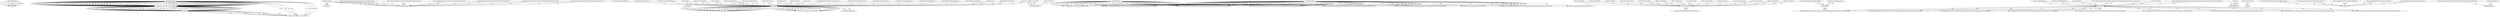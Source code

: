 digraph G {
  1 [ label="625acpid" ];
  2 [ label="<file>/dev/input/event2" ];
  3 [ label="60423ApplicationImpl" ];
  4 [ label="<ipv4>127.0.0.1:36770->127.0.0.1:35507" ];
  5 [ label="60585RMI" ];
  6 [ label="42798systemd-oomd" ];
  7 [ label="<file>/proc/meminfo" ];
  8 [ label="61323bash" ];
  9 [ label="<file>/dev/pts/2" ];
  10 [ label="61418wget" ];
  11 [ label="<file>/lib/x86_64-linux-gnu/libpcre2-8.so.0" ];
  12 [ label="<file>/lib/x86_64-linux-gnu/libuuid.so.1" ];
  13 [ label="<file>/lib/x86_64-linux-gnu/libidn2.so.0" ];
  14 [ label="<file>/lib/x86_64-linux-gnu/libssl.so.3" ];
  15 [ label="<file>/lib/x86_64-linux-gnu/libcrypto.so.3" ];
  16 [ label="<file>/lib/x86_64-linux-gnu/libz.so.1" ];
  17 [ label="<file>/lib/x86_64-linux-gnu/libpsl.so.5" ];
  18 [ label="<file>/lib/x86_64-linux-gnu/libc.so.6" ];
  19 [ label="<file>/lib/x86_64-linux-gnu/libunistring.so.2" ];
  20 [ label="<file>/etc/wgetrc" ];
  21 [ label="<file>/home/user/.wget-hsts" ];
  22 [ label="<file>/etc/localtime" ];
  23 [ label="<file>/usr/lib/ssl/openssl.cnf" ];
  24 [ label="<file>/usr/share/locale/locale.alias" ];
  25 [ label="<file>/etc/nsswitch.conf" ];
  26 [ label="<file>/etc/host.conf" ];
  27 [ label="<file>/etc/resolv.conf" ];
  28 [ label="<file>/etc/hosts" ];
  29 [ label="<file>/lib/x86_64-linux-gnu/libnss_mdns4_minimal.so.2" ];
  30 [ label="41748systemd-resolve" ];
  31 [ label="<ipv4>127.0.0.53:53" ];
  32 [ label="<ipv4>127.0.0.1:53603->127.0.0.53:53" ];
  33 [ label="<file>/etc/gai.conf" ];
  34 [ label="<file>/sys/fs/cgroup/user.slice/user-1000.slice/user@1000.service/memory.pressure" ];
  35 [ label="<file>/sys/fs/cgroup/user.slice/user-1000.slice/user@1000.service/memory.current" ];
  36 [ label="<file>/sys/fs/cgroup/user.slice/user-1000.slice/user@1000.service/memory.min" ];
  37 [ label="<file>/sys/fs/cgroup/user.slice/user-1000.slice/user@1000.service/memory.low" ];
  38 [ label="<file>/sys/fs/cgroup/user.slice/user-1000.slice/user@1000.service/memory.swap.current" ];
  39 [ label="<file>/sys/fs/cgroup/user.slice/user-1000.slice/user@1000.service/memory.stat" ];
  40 [ label="<ipv4>10.0.2.15:43358->104.21.17.252:443" ];
  41 [ label="<file>/usr/lib/ssl/certs/653b494a.0" ];
  42 [ label="<file>/home/user/sample1.txt" ];
  43 [ label="1705pool-tracker-mi" ];
  44 [ label="<file>/home/user/.cache/tracker3/files/meta.db-shm" ];
  45 [ label="<file>/home/user/.cache/tracker3/files/http%3A%2F%2Ftracker.api.gnome.org%2Fontology%2Fv3%2Ftracker%23FileSystem.db-shm" ];
  46 [ label="<file>/home/user/.cache/tracker3/files/http%3A%2F%2Ftracker.api.gnome.org%2Fontology%2Fv3%2Ftracker%23Documents.db-shm" ];
  47 [ label="1705tracker-miner-f" ];
  48 [ label="<file>/home/user/.cache/tracker3/files/last-crawl.txt.R0V8V1" ];
  49 [ label="<file>/home/user/.cache/tracker3/files/last-crawl.txt.WFT8V1" ];
  50 [ label="41771systemd-journal" ];
  51 [ label="<file>/proc/1649/comm" ];
  52 [ label="<file>/proc/1649/cmdline" ];
  53 [ label="<file>/proc/1649/status" ];
  54 [ label="<file>/proc/1649/attr/current" ];
  55 [ label="<file>/proc/1649/sessionid" ];
  56 [ label="<file>/proc/1649/loginuid" ];
  57 [ label="<file>/proc/1649/cgroup" ];
  58 [ label="1632systemd" ];
  59 [ label="<file>/sys/fs/cgroup/user.slice/user-1000.slice/user@1000.service/background.slice/tracker-extract-3.service/cgroup.subtree_control" ];
  60 [ label="662rs:main" ];
  61 [ label="<file>/var/log/syslog" ];
  62 [ label="<file>/sys/fs/cgroup/user.slice/user-1000.slice/user@1000.service/background.slice/tracker-extract-3.service/memory.min" ];
  63 [ label="<file>/sys/fs/cgroup/user.slice/user-1000.slice/user@1000.service/background.slice/tracker-extract-3.service/memory.low" ];
  64 [ label="<file>/sys/fs/cgroup/user.slice/user-1000.slice/user@1000.service/background.slice/tracker-extract-3.service/memory.high" ];
  65 [ label="<file>/sys/fs/cgroup/user.slice/user-1000.slice/user@1000.service/background.slice/tracker-extract-3.service/memory.max" ];
  66 [ label="<file>/sys/fs/cgroup/user.slice/user-1000.slice/user@1000.service/background.slice/tracker-extract-3.service/memory.swap.max" ];
  67 [ label="<file>/sys/fs/cgroup/user.slice/user-1000.slice/user@1000.service/background.slice/tracker-extract-3.service/memory.oom.group" ];
  68 [ label="<file>/proc/sys/kernel/pid_max" ];
  69 [ label="<file>/proc/sys/kernel/threads-max" ];
  70 [ label="<file>/proc/1/cgroup" ];
  71 [ label="<file>/sys/fs/cgroup/user.slice/user-1000.slice/user@1000.service/background.slice/tracker-extract-3.service/pids.max" ];
  72 [ label="<file>/sys/fs/cgroup/user.slice/user-1000.slice/user@1000.service/background.slice/tracker-extract-3.service/cpu.stat" ];
  73 [ label="<file>/sys/fs/cgroup/user.slice/user-1000.slice/user@1000.service/background.slice/tracker-extract-3.service/cgroup.procs" ];
  74 [ label="<file>/proc/61420/stat" ];
  75 [ label="61420systemd" ];
  76 [ label="<file>/sys/fs/cgroup/user.slice/user-1000.slice/user@1000.service/background.slice/tracker-extract-3.service/cgroup.events" ];
  77 [ label="<file>/sys/module/apparmor/parameters/enabled" ];
  78 [ label="<file>/proc/sys/kernel/cap_last_cap" ];
  79 [ label="<file>/proc/1632/comm" ];
  80 [ label="<file>/proc/1632/cmdline" ];
  81 [ label="<file>/proc/1632/status" ];
  82 [ label="<file>/proc/1632/attr/current" ];
  83 [ label="<file>/proc/1632/sessionid" ];
  84 [ label="<file>/proc/1632/loginuid" ];
  85 [ label="<file>/proc/1632/cgroup" ];
  86 [ label="<file>/run/systemd/journal/streams/.#8:178647C80EX5" ];
  87 [ label="1systemd" ];
  88 [ label="<file>/proc/41771/cgroup" ];
  89 [ label="<file>/home/user/.cache/tracker3/files/http%3A%2F%2Ftracker.api.gnome.org%2Fontology%2Fv3%2Ftracker%23Software.db-shm" ];
  90 [ label="<file>/home/user/.cache/tracker3/files/http%3A%2F%2Ftracker.api.gnome.org%2Fontology%2Fv3%2Ftracker%23Pictures.db-shm" ];
  91 [ label="<file>/home/user/.cache/tracker3/files/http%3A%2F%2Ftracker.api.gnome.org%2Fontology%2Fv3%2Ftracker%23Audio.db-shm" ];
  92 [ label="<file>/home/user/.cache/tracker3/files/http%3A%2F%2Ftracker.api.gnome.org%2Fontology%2Fv3%2Ftracker%23Video.db-shm" ];
  93 [ label="1654gvfsd" ];
  94 [ label="<file>/usr/share/gvfs/remote-volume-monitors/gphoto2.monitor" ];
  95 [ label="<file>/usr/share/gvfs/remote-volume-monitors/udisks2.monitor" ];
  96 [ label="<file>/usr/share/gvfs/remote-volume-monitors/afc.monitor" ];
  97 [ label="<file>/usr/share/gvfs/remote-volume-monitors/mtp.monitor" ];
  98 [ label="<file>/usr/share/gvfs/remote-volume-monitors/goa.monitor" ];
  99 [ label="2496gvfsd-metadata" ];
  100 [ label="<file>/sys/devices/pci0000:00/0000:00:0d.0/ata3/host2/target2:0:0/2:0:0:0/block/sda/sda3/uevent" ];
  101 [ label="<file>/run/udev/data/b8:3" ];
  102 [ label="<ipv4>127.0.0.1:40294->127.0.0.1:47791" ];
  103 [ label="6971Memory" ];
  2 -> 1 [ label="0" ];
  2 -> 1 [ label="1" ];
  2 -> 1 [ label="2" ];
  3 -> 4 [ label="3" ];
  4 -> 3 [ label="4" ];
  4 -> 5 [ label="5" ];
  5 -> 4 [ label="6" ];
  4 -> 3 [ label="7" ];
  3 -> 4 [ label="8" ];
  4 -> 3 [ label="9" ];
  4 -> 5 [ label="10" ];
  5 -> 4 [ label="11" ];
  4 -> 3 [ label="12" ];
  3 -> 4 [ label="13" ];
  4 -> 3 [ label="14" ];
  4 -> 5 [ label="15" ];
  5 -> 4 [ label="16" ];
  4 -> 3 [ label="17" ];
  3 -> 4 [ label="18" ];
  4 -> 3 [ label="19" ];
  4 -> 5 [ label="20" ];
  5 -> 4 [ label="21" ];
  4 -> 3 [ label="22" ];
  7 -> 6 [ label="23" ];
  3 -> 4 [ label="24" ];
  4 -> 3 [ label="25" ];
  4 -> 5 [ label="26" ];
  5 -> 4 [ label="27" ];
  4 -> 3 [ label="28" ];
  3 -> 4 [ label="29" ];
  4 -> 3 [ label="30" ];
  4 -> 5 [ label="31" ];
  5 -> 4 [ label="32" ];
  4 -> 3 [ label="33" ];
  3 -> 4 [ label="34" ];
  4 -> 3 [ label="35" ];
  4 -> 5 [ label="36" ];
  5 -> 4 [ label="37" ];
  4 -> 3 [ label="38" ];
  3 -> 4 [ label="39" ];
  4 -> 3 [ label="40" ];
  4 -> 5 [ label="41" ];
  5 -> 4 [ label="42" ];
  4 -> 3 [ label="43" ];
  7 -> 6 [ label="44" ];
  3 -> 4 [ label="45" ];
  4 -> 3 [ label="46" ];
  4 -> 5 [ label="47" ];
  5 -> 4 [ label="48" ];
  4 -> 3 [ label="49" ];
  3 -> 4 [ label="50" ];
  4 -> 3 [ label="51" ];
  4 -> 5 [ label="52" ];
  5 -> 4 [ label="53" ];
  4 -> 3 [ label="54" ];
  3 -> 4 [ label="55" ];
  4 -> 3 [ label="56" ];
  4 -> 5 [ label="57" ];
  5 -> 4 [ label="58" ];
  4 -> 3 [ label="59" ];
  3 -> 4 [ label="60" ];
  4 -> 3 [ label="61" ];
  4 -> 5 [ label="62" ];
  5 -> 4 [ label="63" ];
  4 -> 3 [ label="64" ];
  3 -> 4 [ label="65" ];
  4 -> 3 [ label="66" ];
  4 -> 5 [ label="67" ];
  5 -> 4 [ label="68" ];
  4 -> 3 [ label="69" ];
  3 -> 4 [ label="70" ];
  4 -> 3 [ label="71" ];
  4 -> 5 [ label="72" ];
  5 -> 4 [ label="73" ];
  4 -> 3 [ label="74" ];
  3 -> 4 [ label="75" ];
  4 -> 3 [ label="76" ];
  4 -> 5 [ label="77" ];
  5 -> 4 [ label="78" ];
  4 -> 3 [ label="79" ];
  3 -> 4 [ label="80" ];
  4 -> 3 [ label="81" ];
  4 -> 5 [ label="82" ];
  5 -> 4 [ label="83" ];
  4 -> 3 [ label="84" ];
  2 -> 1 [ label="85" ];
  2 -> 1 [ label="86" ];
  2 -> 1 [ label="87" ];
  9 -> 8 [ label="88" ];
  8 -> 9 [ label="89" ];
  8 -> 9 [ label="90" ];
  11 -> 10 [ label="91" ];
  12 -> 10 [ label="92" ];
  13 -> 10 [ label="93" ];
  14 -> 10 [ label="94" ];
  15 -> 10 [ label="95" ];
  16 -> 10 [ label="96" ];
  17 -> 10 [ label="97" ];
  18 -> 10 [ label="98" ];
  19 -> 10 [ label="99" ];
  20 -> 10 [ label="100" ];
  20 -> 10 [ label="101" ];
  20 -> 10 [ label="102" ];
  21 -> 10 [ label="103" ];
  21 -> 10 [ label="104" ];
  22 -> 10 [ label="105" ];
  22 -> 10 [ label="106" ];
  10 -> 9 [ label="107" ];
  23 -> 10 [ label="108" ];
  23 -> 10 [ label="109" ];
  23 -> 10 [ label="110" ];
  23 -> 10 [ label="111" ];
  23 -> 10 [ label="112" ];
  24 -> 10 [ label="113" ];
  24 -> 10 [ label="114" ];
  10 -> 9 [ label="115" ];
  25 -> 10 [ label="116" ];
  25 -> 10 [ label="117" ];
  26 -> 10 [ label="118" ];
  26 -> 10 [ label="119" ];
  27 -> 10 [ label="120" ];
  27 -> 10 [ label="121" ];
  28 -> 10 [ label="122" ];
  28 -> 10 [ label="123" ];
  29 -> 10 [ label="124" ];
  31 -> 30 [ label="125" ];
  31 -> 30 [ label="126" ];
  30 -> 32 [ label="127" ];
  32 -> 30 [ label="128" ];
  32 -> 30 [ label="129" ];
  30 -> 32 [ label="130" ];
  32 -> 10 [ label="131" ];
  32 -> 10 [ label="132" ];
  33 -> 10 [ label="133" ];
  33 -> 10 [ label="134" ];
  10 -> 9 [ label="135" ];
  10 -> 9 [ label="136" ];
  10 -> 9 [ label="137" ];
  10 -> 9 [ label="138" ];
  10 -> 9 [ label="139" ];
  10 -> 9 [ label="140" ];
  10 -> 9 [ label="141" ];
  10 -> 9 [ label="142" ];
  34 -> 6 [ label="143" ];
  34 -> 6 [ label="144" ];
  35 -> 6 [ label="145" ];
  35 -> 6 [ label="146" ];
  36 -> 6 [ label="147" ];
  36 -> 6 [ label="148" ];
  37 -> 6 [ label="149" ];
  37 -> 6 [ label="150" ];
  38 -> 6 [ label="151" ];
  38 -> 6 [ label="152" ];
  39 -> 6 [ label="153" ];
  39 -> 6 [ label="154" ];
  7 -> 6 [ label="155" ];
  10 -> 9 [ label="156" ];
  10 -> 40 [ label="157" ];
  10 -> 40 [ label="158" ];
  10 -> 40 [ label="159" ];
  40 -> 10 [ label="160" ];
  40 -> 10 [ label="161" ];
  40 -> 10 [ label="162" ];
  40 -> 10 [ label="163" ];
  40 -> 10 [ label="164" ];
  40 -> 10 [ label="165" ];
  40 -> 10 [ label="166" ];
  41 -> 10 [ label="167" ];
  41 -> 10 [ label="168" ];
  10 -> 40 [ label="169" ];
  10 -> 40 [ label="170" ];
  10 -> 40 [ label="171" ];
  10 -> 9 [ label="172" ];
  10 -> 40 [ label="173" ];
  10 -> 40 [ label="174" ];
  40 -> 10 [ label="175" ];
  2 -> 1 [ label="176" ];
  2 -> 1 [ label="177" ];
  2 -> 1 [ label="178" ];
  3 -> 4 [ label="179" ];
  4 -> 3 [ label="180" ];
  4 -> 5 [ label="181" ];
  5 -> 4 [ label="182" ];
  4 -> 3 [ label="183" ];
  3 -> 4 [ label="184" ];
  4 -> 3 [ label="185" ];
  4 -> 5 [ label="186" ];
  5 -> 4 [ label="187" ];
  4 -> 3 [ label="188" ];
  40 -> 10 [ label="189" ];
  40 -> 10 [ label="190" ];
  40 -> 10 [ label="191" ];
  40 -> 10 [ label="192" ];
  10 -> 40 [ label="193" ];
  10 -> 9 [ label="194" ];
  10 -> 9 [ label="195" ];
  10 -> 9 [ label="196" ];
  10 -> 9 [ label="197" ];
  10 -> 9 [ label="198" ];
  10 -> 9 [ label="199" ];
  10 -> 9 [ label="200" ];
  10 -> 9 [ label="201" ];
  10 -> 42 [ label="202" ];
  10 -> 40 [ label="203" ];
  10 -> 40 [ label="204" ];
  40 -> 10 [ label="205" ];
  40 -> 10 [ label="206" ];
  10 -> 40 [ label="207" ];
  10 -> 42 [ label="208" ];
  10 -> 9 [ label="209" ];
  10 -> 9 [ label="210" ];
  10 -> 9 [ label="211" ];
  10 -> 9 [ label="212" ];
  10 -> 9 [ label="213" ];
  8 -> 9 [ label="214" ];
  8 -> 9 [ label="215" ];
  8 -> 9 [ label="216" ];
  3 -> 4 [ label="217" ];
  4 -> 3 [ label="218" ];
  4 -> 5 [ label="219" ];
  5 -> 4 [ label="220" ];
  4 -> 3 [ label="221" ];
  3 -> 4 [ label="222" ];
  4 -> 3 [ label="223" ];
  4 -> 5 [ label="224" ];
  5 -> 4 [ label="225" ];
  4 -> 3 [ label="226" ];
  43 -> 44 [ label="227" ];
  43 -> 44 [ label="228" ];
  43 -> 45 [ label="229" ];
  43 -> 45 [ label="230" ];
  43 -> 45 [ label="231" ];
  43 -> 46 [ label="232" ];
  43 -> 46 [ label="233" ];
  43 -> 46 [ label="234" ];
  43 -> 45 [ label="235" ];
  43 -> 46 [ label="236" ];
  43 -> 44 [ label="237" ];
  43 -> 44 [ label="238" ];
  43 -> 46 [ label="239" ];
  43 -> 46 [ label="240" ];
  43 -> 45 [ label="241" ];
  43 -> 45 [ label="242" ];
  47 -> 48 [ label="243" ];
  47 -> 49 [ label="244" ];
  43 -> 44 [ label="245" ];
  43 -> 44 [ label="246" ];
  51 -> 50 [ label="247" ];
  51 -> 50 [ label="248" ];
  52 -> 50 [ label="249" ];
  53 -> 50 [ label="250" ];
  54 -> 50 [ label="251" ];
  55 -> 50 [ label="252" ];
  55 -> 50 [ label="253" ];
  56 -> 50 [ label="254" ];
  56 -> 50 [ label="255" ];
  57 -> 50 [ label="256" ];
  57 -> 50 [ label="257" ];
  47 -> 44 [ label="258" ];
  47 -> 44 [ label="259" ];
  58 -> 59 [ label="260" ];
  58 -> 59 [ label="261" ];
  60 -> 61 [ label="262" ];
  58 -> 62 [ label="263" ];
  58 -> 62 [ label="264" ];
  58 -> 63 [ label="265" ];
  58 -> 63 [ label="266" ];
  58 -> 64 [ label="267" ];
  58 -> 64 [ label="268" ];
  58 -> 65 [ label="269" ];
  58 -> 65 [ label="270" ];
  58 -> 66 [ label="271" ];
  58 -> 66 [ label="272" ];
  58 -> 67 [ label="273" ];
  58 -> 67 [ label="274" ];
  68 -> 58 [ label="275" ];
  68 -> 58 [ label="276" ];
  69 -> 58 [ label="277" ];
  69 -> 58 [ label="278" ];
  70 -> 58 [ label="279" ];
  70 -> 58 [ label="280" ];
  58 -> 71 [ label="281" ];
  58 -> 71 [ label="282" ];
  72 -> 58 [ label="283" ];
  72 -> 58 [ label="284" ];
  58 -> 73 [ label="285" ];
  58 -> 73 [ label="286" ];
  74 -> 58 [ label="287" ];
  74 -> 58 [ label="288" ];
  75 -> 73 [ label="289" ];
  75 -> 73 [ label="290" ];
  76 -> 58 [ label="291" ];
  76 -> 58 [ label="292" ];
  77 -> 75 [ label="293" ];
  77 -> 75 [ label="294" ];
  78 -> 75 [ label="295" ];
  78 -> 75 [ label="296" ];
  79 -> 50 [ label="297" ];
  79 -> 50 [ label="298" ];
  80 -> 50 [ label="299" ];
  81 -> 50 [ label="300" ];
  82 -> 50 [ label="301" ];
  83 -> 50 [ label="302" ];
  83 -> 50 [ label="303" ];
  84 -> 50 [ label="304" ];
  84 -> 50 [ label="305" ];
  85 -> 50 [ label="306" ];
  85 -> 50 [ label="307" ];
  50 -> 86 [ label="308" ];
  50 -> 86 [ label="309" ];
  60 -> 61 [ label="310" ];
  88 -> 87 [ label="311" ];
  88 -> 87 [ label="312" ];
  47 -> 44 [ label="313" ];
  47 -> 46 [ label="314" ];
  47 -> 46 [ label="315" ];
  47 -> 46 [ label="316" ];
  47 -> 89 [ label="317" ];
  47 -> 90 [ label="318" ];
  47 -> 91 [ label="319" ];
  47 -> 45 [ label="320" ];
  47 -> 45 [ label="321" ];
  47 -> 45 [ label="322" ];
  47 -> 92 [ label="323" ];
  47 -> 44 [ label="324" ];
  47 -> 46 [ label="325" ];
  47 -> 89 [ label="326" ];
  47 -> 90 [ label="327" ];
  47 -> 91 [ label="328" ];
  47 -> 45 [ label="329" ];
  47 -> 92 [ label="330" ];
  47 -> 46 [ label="331" ];
  47 -> 89 [ label="332" ];
  47 -> 90 [ label="333" ];
  47 -> 91 [ label="334" ];
  47 -> 45 [ label="335" ];
  47 -> 92 [ label="336" ];
  47 -> 46 [ label="337" ];
  47 -> 89 [ label="338" ];
  47 -> 90 [ label="339" ];
  47 -> 91 [ label="340" ];
  47 -> 45 [ label="341" ];
  47 -> 92 [ label="342" ];
  94 -> 93 [ label="343" ];
  94 -> 93 [ label="344" ];
  95 -> 93 [ label="345" ];
  95 -> 93 [ label="346" ];
  96 -> 93 [ label="347" ];
  96 -> 93 [ label="348" ];
  97 -> 93 [ label="349" ];
  97 -> 93 [ label="350" ];
  98 -> 93 [ label="351" ];
  98 -> 93 [ label="352" ];
  7 -> 6 [ label="353" ];
  60 -> 61 [ label="354" ];
  60 -> 61 [ label="355" ];
  47 -> 44 [ label="356" ];
  47 -> 46 [ label="357" ];
  47 -> 89 [ label="358" ];
  47 -> 90 [ label="359" ];
  47 -> 91 [ label="360" ];
  47 -> 45 [ label="361" ];
  47 -> 92 [ label="362" ];
  47 -> 44 [ label="363" ];
  47 -> 46 [ label="364" ];
  47 -> 89 [ label="365" ];
  47 -> 90 [ label="366" ];
  47 -> 91 [ label="367" ];
  47 -> 45 [ label="368" ];
  47 -> 92 [ label="369" ];
  100 -> 99 [ label="370" ];
  101 -> 99 [ label="371" ];
  101 -> 99 [ label="372" ];
  3 -> 4 [ label="373" ];
  4 -> 3 [ label="374" ];
  4 -> 5 [ label="375" ];
  5 -> 4 [ label="376" ];
  4 -> 3 [ label="377" ];
  3 -> 4 [ label="378" ];
  4 -> 3 [ label="379" ];
  4 -> 5 [ label="380" ];
  5 -> 4 [ label="381" ];
  4 -> 3 [ label="382" ];
  43 -> 44 [ label="383" ];
  43 -> 44 [ label="384" ];
  43 -> 45 [ label="385" ];
  43 -> 45 [ label="386" ];
  43 -> 46 [ label="387" ];
  43 -> 46 [ label="388" ];
  43 -> 44 [ label="389" ];
  43 -> 44 [ label="390" ];
  43 -> 46 [ label="391" ];
  43 -> 46 [ label="392" ];
  43 -> 45 [ label="393" ];
  43 -> 45 [ label="394" ];
  43 -> 44 [ label="395" ];
  43 -> 44 [ label="396" ];
  43 -> 44 [ label="397" ];
  43 -> 44 [ label="398" ];
  47 -> 44 [ label="399" ];
  47 -> 44 [ label="400" ];
  47 -> 44 [ label="401" ];
  47 -> 44 [ label="402" ];
  47 -> 46 [ label="403" ];
  47 -> 46 [ label="404" ];
  47 -> 46 [ label="405" ];
  47 -> 89 [ label="406" ];
  47 -> 90 [ label="407" ];
  47 -> 91 [ label="408" ];
  47 -> 45 [ label="409" ];
  47 -> 45 [ label="410" ];
  47 -> 45 [ label="411" ];
  47 -> 92 [ label="412" ];
  47 -> 46 [ label="413" ];
  47 -> 89 [ label="414" ];
  47 -> 90 [ label="415" ];
  47 -> 91 [ label="416" ];
  47 -> 45 [ label="417" ];
  47 -> 92 [ label="418" ];
  47 -> 44 [ label="419" ];
  47 -> 44 [ label="420" ];
  43 -> 46 [ label="421" ];
  43 -> 89 [ label="422" ];
  43 -> 90 [ label="423" ];
  43 -> 91 [ label="424" ];
  43 -> 45 [ label="425" ];
  43 -> 92 [ label="426" ];
  43 -> 46 [ label="427" ];
  43 -> 89 [ label="428" ];
  43 -> 90 [ label="429" ];
  43 -> 91 [ label="430" ];
  43 -> 45 [ label="431" ];
  43 -> 92 [ label="432" ];
  47 -> 44 [ label="433" ];
  47 -> 44 [ label="434" ];
  47 -> 44 [ label="435" ];
  47 -> 44 [ label="436" ];
  47 -> 46 [ label="437" ];
  47 -> 89 [ label="438" ];
  47 -> 90 [ label="439" ];
  47 -> 91 [ label="440" ];
  47 -> 45 [ label="441" ];
  47 -> 92 [ label="442" ];
  47 -> 46 [ label="443" ];
  47 -> 89 [ label="444" ];
  47 -> 90 [ label="445" ];
  47 -> 91 [ label="446" ];
  47 -> 45 [ label="447" ];
  47 -> 92 [ label="448" ];
  3 -> 102 [ label="449" ];
  102 -> 3 [ label="450" ];
  102 -> 5 [ label="451" ];
  5 -> 102 [ label="452" ];
  102 -> 3 [ label="453" ];
  3 -> 102 [ label="454" ];
  102 -> 3 [ label="455" ];
  102 -> 5 [ label="456" ];
  5 -> 102 [ label="457" ];
  102 -> 3 [ label="458" ];
  3 -> 102 [ label="459" ];
  102 -> 3 [ label="460" ];
  102 -> 5 [ label="461" ];
  5 -> 102 [ label="462" ];
  102 -> 3 [ label="463" ];
  3 -> 102 [ label="464" ];
  3 -> 4 [ label="465" ];
  102 -> 5 [ label="466" ];
  4 -> 3 [ label="467" ];
  4 -> 5 [ label="468" ];
  5 -> 4 [ label="469" ];
  4 -> 3 [ label="470" ];
  3 -> 4 [ label="471" ];
  4 -> 3 [ label="472" ];
  4 -> 5 [ label="473" ];
  5 -> 4 [ label="474" ];
  4 -> 3 [ label="475" ];
  3 -> 4 [ label="476" ];
  4 -> 5 [ label="477" ];
  5 -> 4 [ label="478" ];
  4 -> 3 [ label="479" ];
  3 -> 4 [ label="480" ];
  4 -> 3 [ label="481" ];
  4 -> 5 [ label="482" ];
  5 -> 4 [ label="483" ];
  4 -> 3 [ label="484" ];
  3 -> 4 [ label="485" ];
  4 -> 3 [ label="486" ];
  4 -> 5 [ label="487" ];
  5 -> 4 [ label="488" ];
  4 -> 3 [ label="489" ];
  3 -> 4 [ label="490" ];
  4 -> 3 [ label="491" ];
  4 -> 5 [ label="492" ];
  5 -> 4 [ label="493" ];
  4 -> 3 [ label="494" ];
  3 -> 4 [ label="495" ];
  4 -> 3 [ label="496" ];
  4 -> 5 [ label="497" ];
  5 -> 4 [ label="498" ];
  4 -> 3 [ label="499" ];
  3 -> 4 [ label="500" ];
  4 -> 3 [ label="501" ];
  4 -> 5 [ label="502" ];
  5 -> 4 [ label="503" ];
  4 -> 3 [ label="504" ];
  7 -> 103 [ label="505" ];
  7 -> 103 [ label="506" ];
  7 -> 6 [ label="507" ];
  3 -> 4 [ label="508" ];
  4 -> 3 [ label="509" ];
  4 -> 5 [ label="510" ];
  5 -> 4 [ label="511" ];
  4 -> 3 [ label="512" ];
  3 -> 4 [ label="513" ];
  4 -> 3 [ label="514" ];
  4 -> 5 [ label="515" ];
  5 -> 4 [ label="516" ];
  4 -> 3 [ label="517" ];
  2 -> 1 [ label="518" ];
  2 -> 1 [ label="519" ];
  2 -> 1 [ label="520" ];
  3 -> 4 [ label="521" ];
  4 -> 3 [ label="522" ];
  4 -> 5 [ label="523" ];
  5 -> 4 [ label="524" ];
  4 -> 3 [ label="525" ];
  3 -> 4 [ label="526" ];
  4 -> 3 [ label="527" ];
  4 -> 5 [ label="528" ];
  5 -> 4 [ label="529" ];
  4 -> 3 [ label="530" ];
  7 -> 6 [ label="531" ];
}
